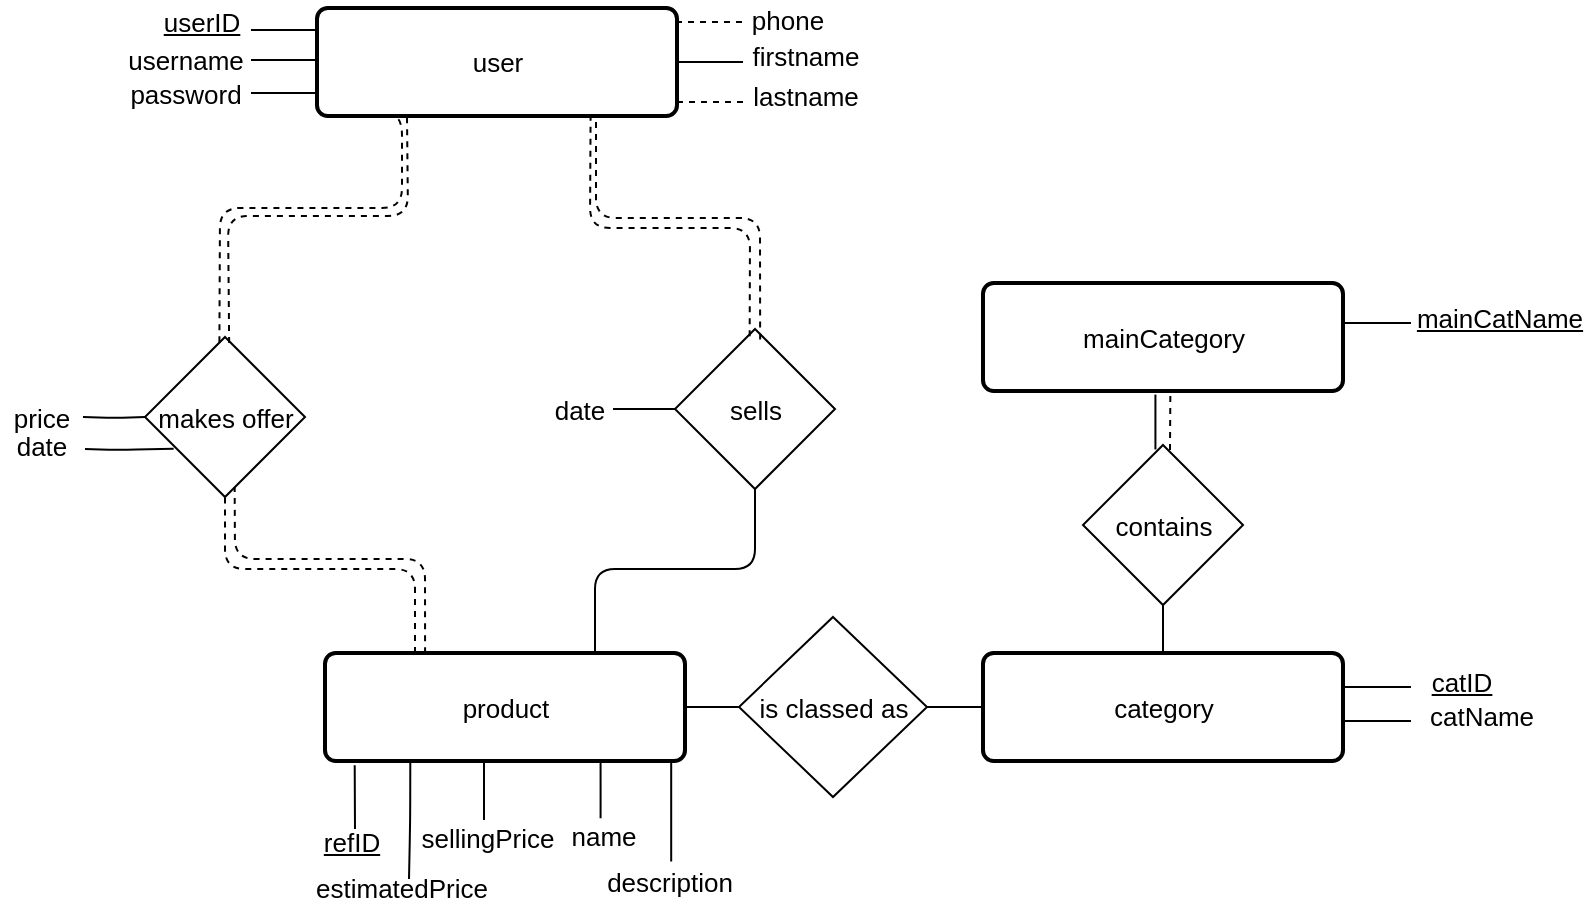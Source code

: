 <mxfile version="10.5.9" type="github"><diagram id="YgW9Uo002BW49C1mTIR7" name="Page-1"><mxGraphModel dx="1640" dy="899" grid="1" gridSize="10" guides="1" tooltips="1" connect="1" arrows="1" fold="1" page="1" pageScale="1" pageWidth="827" pageHeight="1169" math="0" shadow="0"><root><mxCell id="0"/><mxCell id="1" parent="0"/><mxCell id="ROxcMtPPsgrJb8zzwZX4-46" value="product&lt;br style=&quot;font-size: 13px;&quot;&gt;" style="strokeWidth=2;rounded=1;arcSize=10;whiteSpace=wrap;html=1;align=center;fontSize=13;" parent="1" vertex="1"><mxGeometry x="241.5" y="492.5" width="180" height="54" as="geometry"/></mxCell><mxCell id="ROxcMtPPsgrJb8zzwZX4-48" value="category&lt;br style=&quot;font-size: 13px;&quot;&gt;" style="strokeWidth=2;rounded=1;arcSize=10;whiteSpace=wrap;html=1;align=center;fontSize=13;" parent="1" vertex="1"><mxGeometry x="570.5" y="492.5" width="180" height="54" as="geometry"/></mxCell><mxCell id="ROxcMtPPsgrJb8zzwZX4-49" value="mainCategory&lt;br style=&quot;font-size: 13px;&quot;&gt;" style="strokeWidth=2;rounded=1;arcSize=10;whiteSpace=wrap;html=1;align=center;fontSize=13;" parent="1" vertex="1"><mxGeometry x="570.5" y="307.5" width="180" height="54" as="geometry"/></mxCell><mxCell id="ROxcMtPPsgrJb8zzwZX4-50" value="user" style="strokeWidth=2;rounded=1;arcSize=10;whiteSpace=wrap;html=1;align=center;fontSize=13;" parent="1" vertex="1"><mxGeometry x="237.5" y="170" width="180" height="54" as="geometry"/></mxCell><mxCell id="ROxcMtPPsgrJb8zzwZX4-53" value="" style="endArrow=none;html=1;edgeStyle=orthogonalEdgeStyle;fontSize=13;fontColor=none;" parent="1" edge="1"><mxGeometry relative="1" as="geometry"><mxPoint x="204.5" y="196" as="sourcePoint"/><mxPoint x="237.5" y="196" as="targetPoint"/></mxGeometry></mxCell><mxCell id="ROxcMtPPsgrJb8zzwZX4-56" value="" style="endArrow=none;html=1;edgeStyle=orthogonalEdgeStyle;fontSize=13;fontColor=none;" parent="1" edge="1"><mxGeometry relative="1" as="geometry"><mxPoint x="204.5" y="212.5" as="sourcePoint"/><mxPoint x="237.5" y="212.5" as="targetPoint"/></mxGeometry></mxCell><mxCell id="ROxcMtPPsgrJb8zzwZX4-57" value="" style="endArrow=none;html=1;edgeStyle=orthogonalEdgeStyle;fontSize=13;fontColor=none;dashed=1;" parent="1" edge="1"><mxGeometry relative="1" as="geometry"><mxPoint x="417" y="177" as="sourcePoint"/><mxPoint x="450" y="177" as="targetPoint"/></mxGeometry></mxCell><mxCell id="ROxcMtPPsgrJb8zzwZX4-58" value="" style="endArrow=none;html=1;edgeStyle=orthogonalEdgeStyle;fontSize=13;fontColor=none;" parent="1" edge="1"><mxGeometry relative="1" as="geometry"><mxPoint x="417.5" y="197" as="sourcePoint"/><mxPoint x="450.5" y="197" as="targetPoint"/></mxGeometry></mxCell><mxCell id="ROxcMtPPsgrJb8zzwZX4-59" value="" style="endArrow=none;html=1;edgeStyle=orthogonalEdgeStyle;fontSize=13;fontColor=none;dashed=1;" parent="1" edge="1"><mxGeometry relative="1" as="geometry"><mxPoint x="417.5" y="217" as="sourcePoint"/><mxPoint x="450.5" y="217" as="targetPoint"/></mxGeometry></mxCell><mxCell id="ROxcMtPPsgrJb8zzwZX4-60" value="username" style="text;html=1;strokeColor=none;fillColor=none;align=center;verticalAlign=middle;whiteSpace=wrap;rounded=0;fontSize=13;fontColor=none;" parent="1" vertex="1"><mxGeometry x="151.5" y="186.214" width="40" height="20" as="geometry"/></mxCell><mxCell id="ROxcMtPPsgrJb8zzwZX4-63" value="password" style="text;html=1;strokeColor=none;fillColor=none;align=center;verticalAlign=middle;whiteSpace=wrap;rounded=0;fontSize=13;fontColor=none;" parent="1" vertex="1"><mxGeometry x="151.5" y="203.214" width="40" height="20" as="geometry"/></mxCell><mxCell id="ROxcMtPPsgrJb8zzwZX4-64" value="phone" style="text;html=1;strokeColor=none;fillColor=none;align=center;verticalAlign=middle;whiteSpace=wrap;rounded=0;fontSize=13;fontColor=none;" parent="1" vertex="1"><mxGeometry x="452.5" y="166.214" width="40" height="20" as="geometry"/></mxCell><mxCell id="ROxcMtPPsgrJb8zzwZX4-65" value="firstname" style="text;html=1;strokeColor=none;fillColor=none;align=center;verticalAlign=middle;whiteSpace=wrap;rounded=0;fontSize=13;fontColor=none;" parent="1" vertex="1"><mxGeometry x="461.5" y="184.214" width="40" height="20" as="geometry"/></mxCell><mxCell id="ROxcMtPPsgrJb8zzwZX4-66" value="lastname" style="text;html=1;strokeColor=none;fillColor=none;align=center;verticalAlign=middle;whiteSpace=wrap;rounded=0;fontSize=13;fontColor=none;" parent="1" vertex="1"><mxGeometry x="461.5" y="204.214" width="40" height="20" as="geometry"/></mxCell><mxCell id="ROxcMtPPsgrJb8zzwZX4-72" value="makes offer" style="rhombus;whiteSpace=wrap;html=1;fontSize=13;fontColor=none;" parent="1" vertex="1"><mxGeometry x="151.5" y="334.5" width="80" height="80" as="geometry"/></mxCell><mxCell id="ROxcMtPPsgrJb8zzwZX4-75" value="is classed as" style="rhombus;whiteSpace=wrap;html=1;fontSize=13;fontColor=none;" parent="1" vertex="1"><mxGeometry x="448.5" y="474.5" width="94" height="90" as="geometry"/></mxCell><mxCell id="ROxcMtPPsgrJb8zzwZX4-76" value="sells" style="rhombus;whiteSpace=wrap;html=1;fontSize=13;fontColor=none;" parent="1" vertex="1"><mxGeometry x="416.5" y="330.5" width="80" height="80" as="geometry"/></mxCell><mxCell id="ROxcMtPPsgrJb8zzwZX4-77" value="contains" style="rhombus;whiteSpace=wrap;html=1;fontSize=13;fontColor=none;" parent="1" vertex="1"><mxGeometry x="620.5" y="388.5" width="80" height="80" as="geometry"/></mxCell><mxCell id="ROxcMtPPsgrJb8zzwZX4-78" value="" style="endArrow=none;html=1;fontSize=13;fontColor=none;exitX=0.465;exitY=0.033;exitDx=0;exitDy=0;exitPerimeter=0;dashed=1;" parent="1" source="ROxcMtPPsgrJb8zzwZX4-72" target="ROxcMtPPsgrJb8zzwZX4-50" edge="1"><mxGeometry width="50" height="50" relative="1" as="geometry"><mxPoint x="186.714" y="336.571" as="sourcePoint"/><mxPoint x="188.683" y="271.5" as="targetPoint"/><Array as="points"><mxPoint x="189" y="270"/><mxPoint x="280" y="270"/><mxPoint x="280" y="224"/><mxPoint x="270" y="224"/></Array></mxGeometry></mxCell><mxCell id="ROxcMtPPsgrJb8zzwZX4-79" value="" style="endArrow=none;html=1;fontSize=13;fontColor=none;exitX=0.25;exitY=0;exitDx=0;exitDy=0;entryX=0.5;entryY=1;entryDx=0;entryDy=0;dashed=1;" parent="1" source="ROxcMtPPsgrJb8zzwZX4-46" target="ROxcMtPPsgrJb8zzwZX4-72" edge="1"><mxGeometry width="50" height="50" relative="1" as="geometry"><mxPoint x="191.5" y="473.5" as="sourcePoint"/><mxPoint x="191.5" y="430.5" as="targetPoint"/><Array as="points"><mxPoint x="286.5" y="450.5"/><mxPoint x="191.5" y="450.5"/></Array></mxGeometry></mxCell><mxCell id="ROxcMtPPsgrJb8zzwZX4-82" value="" style="endArrow=none;html=1;fontSize=13;fontColor=none;exitX=0.75;exitY=0;exitDx=0;exitDy=0;entryX=0.5;entryY=1;entryDx=0;entryDy=0;" parent="1" source="ROxcMtPPsgrJb8zzwZX4-46" target="ROxcMtPPsgrJb8zzwZX4-76" edge="1"><mxGeometry width="50" height="50" relative="1" as="geometry"><mxPoint x="455.5" y="468.5" as="sourcePoint"/><mxPoint x="458.5" y="420.5" as="targetPoint"/><Array as="points"><mxPoint x="376.5" y="450.5"/><mxPoint x="456.5" y="450.5"/></Array></mxGeometry></mxCell><mxCell id="aD2Go6PoSINNlVchVnyg-1" value="" style="endArrow=none;html=1;fontSize=13;fontColor=none;entryX=0.5;entryY=1;entryDx=0;entryDy=0;exitX=0.5;exitY=0;exitDx=0;exitDy=0;" parent="1" edge="1"><mxGeometry width="50" height="50" relative="1" as="geometry"><mxPoint x="656.714" y="390.714" as="sourcePoint"/><mxPoint x="656.714" y="363.286" as="targetPoint"/></mxGeometry></mxCell><mxCell id="aD2Go6PoSINNlVchVnyg-2" value="" style="endArrow=none;html=1;fontSize=13;fontColor=none;exitX=0.5;exitY=0;exitDx=0;exitDy=0;entryX=0.5;entryY=1;entryDx=0;entryDy=0;" parent="1" source="ROxcMtPPsgrJb8zzwZX4-48" target="ROxcMtPPsgrJb8zzwZX4-77" edge="1"><mxGeometry width="50" height="50" relative="1" as="geometry"><mxPoint x="698.5" y="480.5" as="sourcePoint"/><mxPoint x="670" y="470" as="targetPoint"/></mxGeometry></mxCell><mxCell id="aD2Go6PoSINNlVchVnyg-3" value="" style="endArrow=none;html=1;fontSize=13;fontColor=none;entryX=1;entryY=0.5;entryDx=0;entryDy=0;exitX=0;exitY=0.5;exitDx=0;exitDy=0;" parent="1" source="ROxcMtPPsgrJb8zzwZX4-75" target="ROxcMtPPsgrJb8zzwZX4-46" edge="1"><mxGeometry width="50" height="50" relative="1" as="geometry"><mxPoint x="444.5" y="581" as="sourcePoint"/><mxPoint x="443.5" y="522" as="targetPoint"/></mxGeometry></mxCell><mxCell id="aD2Go6PoSINNlVchVnyg-4" value="" style="endArrow=none;html=1;fontSize=13;fontColor=none;exitX=0;exitY=0.5;exitDx=0;exitDy=0;entryX=1;entryY=0.5;entryDx=0;entryDy=0;" parent="1" source="ROxcMtPPsgrJb8zzwZX4-48" target="ROxcMtPPsgrJb8zzwZX4-75" edge="1"><mxGeometry width="50" height="50" relative="1" as="geometry"><mxPoint x="571.5" y="522.5" as="sourcePoint"/><mxPoint x="550" y="510" as="targetPoint"/></mxGeometry></mxCell><mxCell id="aD2Go6PoSINNlVchVnyg-5" value="" style="endArrow=none;html=1;edgeStyle=orthogonalEdgeStyle;fontSize=13;fontColor=none;" parent="1" edge="1"><mxGeometry relative="1" as="geometry"><mxPoint x="751.5" y="327.5" as="sourcePoint"/><mxPoint x="784.5" y="327.5" as="targetPoint"/></mxGeometry></mxCell><mxCell id="aD2Go6PoSINNlVchVnyg-6" value="mainCatName" style="text;html=1;strokeColor=none;fillColor=none;align=center;verticalAlign=middle;whiteSpace=wrap;rounded=0;fontSize=13;fontColor=none;fontStyle=4" parent="1" vertex="1"><mxGeometry x="809" y="314.714" width="40" height="20" as="geometry"/></mxCell><mxCell id="aD2Go6PoSINNlVchVnyg-9" value="" style="endArrow=none;html=1;edgeStyle=orthogonalEdgeStyle;fontSize=13;fontColor=none;" parent="1" edge="1"><mxGeometry relative="1" as="geometry"><mxPoint x="751.5" y="509.5" as="sourcePoint"/><mxPoint x="784.5" y="509.5" as="targetPoint"/></mxGeometry></mxCell><mxCell id="aD2Go6PoSINNlVchVnyg-10" value="catID" style="text;html=1;strokeColor=none;fillColor=none;align=center;verticalAlign=middle;whiteSpace=wrap;rounded=0;fontSize=13;fontColor=none;fontStyle=4" parent="1" vertex="1"><mxGeometry x="790" y="496.714" width="40" height="20" as="geometry"/></mxCell><mxCell id="aD2Go6PoSINNlVchVnyg-11" value="" style="endArrow=none;html=1;edgeStyle=orthogonalEdgeStyle;fontSize=13;fontColor=none;" parent="1" edge="1"><mxGeometry relative="1" as="geometry"><mxPoint x="751.5" y="526.5" as="sourcePoint"/><mxPoint x="784.5" y="526.5" as="targetPoint"/></mxGeometry></mxCell><mxCell id="aD2Go6PoSINNlVchVnyg-12" value="catName" style="text;html=1;strokeColor=none;fillColor=none;align=center;verticalAlign=middle;whiteSpace=wrap;rounded=0;fontSize=13;fontColor=none;fontStyle=0" parent="1" vertex="1"><mxGeometry x="800" y="513.714" width="40" height="20" as="geometry"/></mxCell><mxCell id="aD2Go6PoSINNlVchVnyg-15" value="" style="endArrow=none;html=1;edgeStyle=orthogonalEdgeStyle;fontSize=13;fontColor=none;exitX=0.25;exitY=1;exitDx=0;exitDy=0;" parent="1" edge="1"><mxGeometry relative="1" as="geometry"><mxPoint x="256.357" y="548.643" as="sourcePoint"/><mxPoint x="256.5" y="580.5" as="targetPoint"/><Array as="points"><mxPoint x="256.5" y="560.5"/><mxPoint x="256.5" y="560.5"/></Array></mxGeometry></mxCell><mxCell id="aD2Go6PoSINNlVchVnyg-16" value="&lt;u style=&quot;font-size: 13px;&quot;&gt;refID&lt;/u&gt;" style="text;html=1;strokeColor=none;fillColor=none;align=center;verticalAlign=middle;whiteSpace=wrap;rounded=0;fontSize=13;fontColor=none;" parent="1" vertex="1"><mxGeometry x="235" y="576.714" width="40" height="20" as="geometry"/></mxCell><mxCell id="aD2Go6PoSINNlVchVnyg-18" value="" style="endArrow=none;html=1;edgeStyle=orthogonalEdgeStyle;fontSize=13;fontColor=none;exitX=0.348;exitY=1.006;exitDx=0;exitDy=0;exitPerimeter=0;" parent="1" edge="1"><mxGeometry relative="1" as="geometry"><mxPoint x="284.143" y="547" as="sourcePoint"/><mxPoint x="283.5" y="605.5" as="targetPoint"/><Array as="points"><mxPoint x="284" y="576"/><mxPoint x="284" y="576"/></Array></mxGeometry></mxCell><mxCell id="aD2Go6PoSINNlVchVnyg-19" value="&lt;span style=&quot;font-size: 13px;&quot;&gt;estimatedPrice&lt;/span&gt;" style="text;html=1;strokeColor=none;fillColor=none;align=center;verticalAlign=middle;whiteSpace=wrap;rounded=0;fontSize=13;fontColor=none;fontStyle=0" parent="1" vertex="1"><mxGeometry x="260" y="600.214" width="40" height="20" as="geometry"/></mxCell><mxCell id="aD2Go6PoSINNlVchVnyg-20" value="" style="endArrow=none;html=1;edgeStyle=orthogonalEdgeStyle;fontSize=13;fontColor=none;" parent="1" edge="1"><mxGeometry relative="1" as="geometry"><mxPoint x="321" y="547" as="sourcePoint"/><mxPoint x="321" y="576" as="targetPoint"/><Array as="points"><mxPoint x="321" y="570"/><mxPoint x="321" y="570"/></Array></mxGeometry></mxCell><mxCell id="aD2Go6PoSINNlVchVnyg-21" value="&lt;span style=&quot;font-size: 13px;&quot;&gt;sellingPrice&lt;/span&gt;" style="text;html=1;strokeColor=none;fillColor=none;align=center;verticalAlign=middle;whiteSpace=wrap;rounded=0;fontSize=13;fontColor=none;fontStyle=0" parent="1" vertex="1"><mxGeometry x="303" y="574.714" width="40" height="20" as="geometry"/></mxCell><mxCell id="aD2Go6PoSINNlVchVnyg-24" value="" style="endArrow=none;html=1;edgeStyle=orthogonalEdgeStyle;fontSize=13;fontColor=none;entryX=0;entryY=0.5;entryDx=0;entryDy=0;" parent="1" target="ROxcMtPPsgrJb8zzwZX4-72" edge="1"><mxGeometry relative="1" as="geometry"><mxPoint x="120.5" y="374.5" as="sourcePoint"/><mxPoint x="148.5" y="370.5" as="targetPoint"/></mxGeometry></mxCell><mxCell id="aD2Go6PoSINNlVchVnyg-25" value="&lt;span style=&quot;font-size: 13px;&quot;&gt;price&lt;/span&gt;" style="text;html=1;strokeColor=none;fillColor=none;align=center;verticalAlign=middle;whiteSpace=wrap;rounded=0;fontSize=13;fontColor=none;fontStyle=0" parent="1" vertex="1"><mxGeometry x="79.5" y="364.714" width="40" height="20" as="geometry"/></mxCell><mxCell id="aD2Go6PoSINNlVchVnyg-26" value="" style="endArrow=none;html=1;edgeStyle=orthogonalEdgeStyle;fontSize=13;fontColor=none;entryX=0;entryY=0.5;entryDx=0;entryDy=0;" parent="1" edge="1"><mxGeometry relative="1" as="geometry"><mxPoint x="385.5" y="370.5" as="sourcePoint"/><mxPoint x="416.5" y="370.5" as="targetPoint"/></mxGeometry></mxCell><mxCell id="aD2Go6PoSINNlVchVnyg-27" value="&lt;span style=&quot;font-size: 13px;&quot;&gt;date&lt;/span&gt;" style="text;html=1;strokeColor=none;fillColor=none;align=center;verticalAlign=middle;whiteSpace=wrap;rounded=0;fontSize=13;fontColor=none;fontStyle=0" parent="1" vertex="1"><mxGeometry x="348.5" y="360.714" width="40" height="20" as="geometry"/></mxCell><mxCell id="aD2Go6PoSINNlVchVnyg-28" value="" style="endArrow=none;html=1;edgeStyle=orthogonalEdgeStyle;fontSize=13;fontColor=none;entryX=0.179;entryY=0.699;entryDx=0;entryDy=0;entryPerimeter=0;" parent="1" target="ROxcMtPPsgrJb8zzwZX4-72" edge="1"><mxGeometry relative="1" as="geometry"><mxPoint x="121.5" y="390.5" as="sourcePoint"/><mxPoint x="152.5" y="390.5" as="targetPoint"/></mxGeometry></mxCell><mxCell id="aD2Go6PoSINNlVchVnyg-29" value="&lt;span style=&quot;font-size: 13px;&quot;&gt;date&lt;/span&gt;" style="text;html=1;strokeColor=none;fillColor=none;align=center;verticalAlign=middle;whiteSpace=wrap;rounded=0;fontSize=13;fontColor=none;fontStyle=0" parent="1" vertex="1"><mxGeometry x="79.5" y="378.714" width="40" height="20" as="geometry"/></mxCell><mxCell id="aD2Go6PoSINNlVchVnyg-31" value="" style="endArrow=none;html=1;fontSize=13;fontColor=none;exitX=0.526;exitY=0.037;exitDx=0;exitDy=0;exitPerimeter=0;dashed=1;entryX=0.25;entryY=1;entryDx=0;entryDy=0;" parent="1" source="ROxcMtPPsgrJb8zzwZX4-72" target="ROxcMtPPsgrJb8zzwZX4-50" edge="1"><mxGeometry width="50" height="50" relative="1" as="geometry"><mxPoint x="192.857" y="330.952" as="sourcePoint"/><mxPoint x="281.444" y="218.111" as="targetPoint"/><Array as="points"><mxPoint x="193" y="274"/><mxPoint x="283" y="274"/></Array></mxGeometry></mxCell><mxCell id="aD2Go6PoSINNlVchVnyg-32" value="" style="endArrow=none;html=1;fontSize=13;fontColor=none;exitX=0.465;exitY=0.033;exitDx=0;exitDy=0;exitPerimeter=0;dashed=1;entryX=0.76;entryY=0.976;entryDx=0;entryDy=0;entryPerimeter=0;" parent="1" target="ROxcMtPPsgrJb8zzwZX4-50" edge="1"><mxGeometry width="50" height="50" relative="1" as="geometry"><mxPoint x="453.833" y="334.167" as="sourcePoint"/><mxPoint x="453.683" y="268.5" as="targetPoint"/><Array as="points"><mxPoint x="454" y="280"/><mxPoint x="374" y="280"/></Array></mxGeometry></mxCell><mxCell id="aD2Go6PoSINNlVchVnyg-33" value="" style="endArrow=none;html=1;fontSize=13;fontColor=none;dashed=1;entryX=0.787;entryY=0.984;entryDx=0;entryDy=0;entryPerimeter=0;exitX=0.556;exitY=0.065;exitDx=0;exitDy=0;exitPerimeter=0;" parent="1" edge="1"><mxGeometry width="50" height="50" relative="1" as="geometry"><mxPoint x="459.069" y="335.759" as="sourcePoint"/><mxPoint x="377" y="223.345" as="targetPoint"/><Array as="points"><mxPoint x="459" y="275"/><mxPoint x="377" y="275"/></Array></mxGeometry></mxCell><mxCell id="aD2Go6PoSINNlVchVnyg-34" value="" style="endArrow=none;html=1;fontSize=13;fontColor=none;entryX=0.5;entryY=1;entryDx=0;entryDy=0;dashed=1;exitX=0.278;exitY=0.003;exitDx=0;exitDy=0;exitPerimeter=0;" parent="1" source="ROxcMtPPsgrJb8zzwZX4-46" edge="1"><mxGeometry width="50" height="50" relative="1" as="geometry"><mxPoint x="292" y="487" as="sourcePoint"/><mxPoint x="196.333" y="409.667" as="targetPoint"/><Array as="points"><mxPoint x="291.5" y="445.5"/><mxPoint x="196.5" y="445.5"/></Array></mxGeometry></mxCell><mxCell id="aD2Go6PoSINNlVchVnyg-35" value="" style="endArrow=none;html=1;fontSize=13;fontColor=none;dashed=1;" parent="1" edge="1"><mxGeometry width="50" height="50" relative="1" as="geometry"><mxPoint x="664" y="391" as="sourcePoint"/><mxPoint x="664.183" y="361.5" as="targetPoint"/></mxGeometry></mxCell><mxCell id="7THe7Lnc7ptEvgoUfqfe-1" value="" style="endArrow=none;html=1;edgeStyle=orthogonalEdgeStyle;fontSize=13;fontColor=none;entryX=0.5;entryY=0;entryDx=0;entryDy=0;" parent="1" edge="1"><mxGeometry relative="1" as="geometry"><mxPoint x="414.603" y="546.793" as="sourcePoint"/><mxPoint x="415.571" y="596.714" as="targetPoint"/><Array as="points"><mxPoint x="415" y="596"/></Array></mxGeometry></mxCell><mxCell id="7THe7Lnc7ptEvgoUfqfe-2" value="&lt;span style=&quot;font-size: 13px&quot;&gt;description&lt;/span&gt;" style="text;html=1;strokeColor=none;fillColor=none;align=center;verticalAlign=middle;whiteSpace=wrap;rounded=0;fontSize=13;fontColor=none;fontStyle=0" parent="1" vertex="1"><mxGeometry x="393.5" y="596.714" width="40" height="20" as="geometry"/></mxCell><mxCell id="glBaE_mfY85iUhcJb6F2-3" value="" style="endArrow=none;html=1;edgeStyle=orthogonalEdgeStyle;fontSize=13;fontColor=none;" edge="1" parent="1"><mxGeometry relative="1" as="geometry"><mxPoint x="379.286" y="546" as="sourcePoint"/><mxPoint x="379.286" y="575.143" as="targetPoint"/><Array as="points"><mxPoint x="379" y="569"/><mxPoint x="379" y="569"/></Array></mxGeometry></mxCell><mxCell id="glBaE_mfY85iUhcJb6F2-4" value="&lt;span style=&quot;font-size: 13px&quot;&gt;name&lt;/span&gt;" style="text;html=1;strokeColor=none;fillColor=none;align=center;verticalAlign=middle;whiteSpace=wrap;rounded=0;fontSize=13;fontColor=none;fontStyle=0" vertex="1" parent="1"><mxGeometry x="361" y="573.714" width="40" height="20" as="geometry"/></mxCell><mxCell id="glBaE_mfY85iUhcJb6F2-5" value="" style="endArrow=none;html=1;edgeStyle=orthogonalEdgeStyle;fontSize=13;fontColor=none;" edge="1" parent="1"><mxGeometry relative="1" as="geometry"><mxPoint x="204.5" y="181" as="sourcePoint"/><mxPoint x="237.5" y="181" as="targetPoint"/></mxGeometry></mxCell><mxCell id="glBaE_mfY85iUhcJb6F2-6" value="userID" style="text;html=1;strokeColor=none;fillColor=none;align=center;verticalAlign=middle;whiteSpace=wrap;rounded=0;fontSize=13;fontColor=none;fontStyle=4" vertex="1" parent="1"><mxGeometry x="160" y="167.214" width="40" height="20" as="geometry"/></mxCell></root></mxGraphModel></diagram></mxfile>